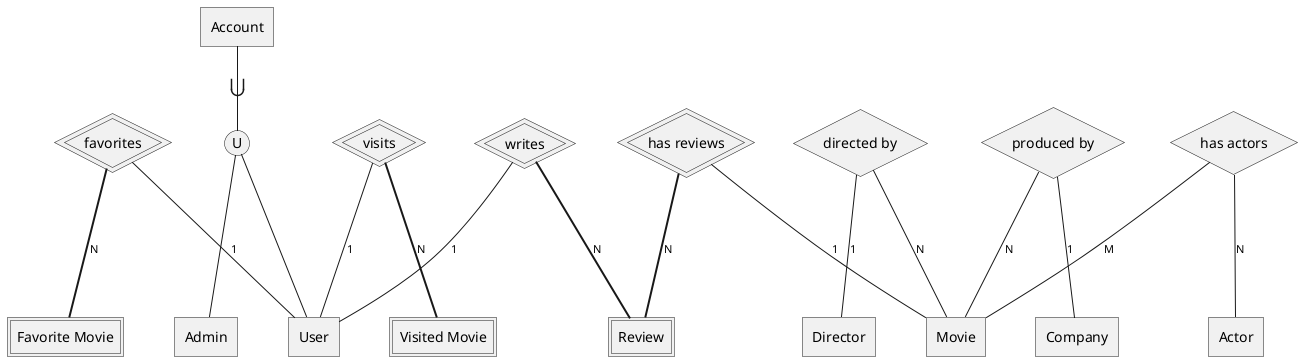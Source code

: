 @startchen

entity "Account" as ACCOUNT {
}

entity "User" as USER {
}

entity "Admin" as ADMIN {
}

entity "Movie" as MOVIE {
}

entity "Director" as DIRECTOR {
}

entity "Actor" as ACTOR {
}

entity "Company" as COMPANY {
}

entity "Review" as REVIEW <<weak>> {
}

entity "Favorite Movie" as FAVORITE_MOVIE <<weak>> {
}

entity "Visited Movie" as VISITED_MOVIE <<weak>> {
}

ACCOUNT ->- U { USER, ADMIN }

' Relationships
relationship "favorites" as FAVORITES <<identifying>> {
}

relationship "visits" as VISITS <<identifying>> {
}

relationship "writes" as WRITES <<identifying>> {
}

relationship "has reviews" as HAS_REVIEWS <<identifying>> {
}

relationship "directed by" as DIRECTED_BY {
}

relationship "has actors" as HAS_ACTORS {
}

relationship "produced by" as PRODUCED_BY {
}

FAVORITES -1- USER
FAVORITES =N= FAVORITE_MOVIE

VISITS -1- USER
VISITS =N= VISITED_MOVIE

WRITES -1- USER
WRITES =N= REVIEW

HAS_REVIEWS -1- MOVIE
HAS_REVIEWS =N= REVIEW

DIRECTED_BY -N- MOVIE
DIRECTED_BY -1- DIRECTOR

HAS_ACTORS -M- MOVIE
HAS_ACTORS -N- ACTOR

PRODUCED_BY -N- MOVIE
PRODUCED_BY -1- COMPANY

@endchen
